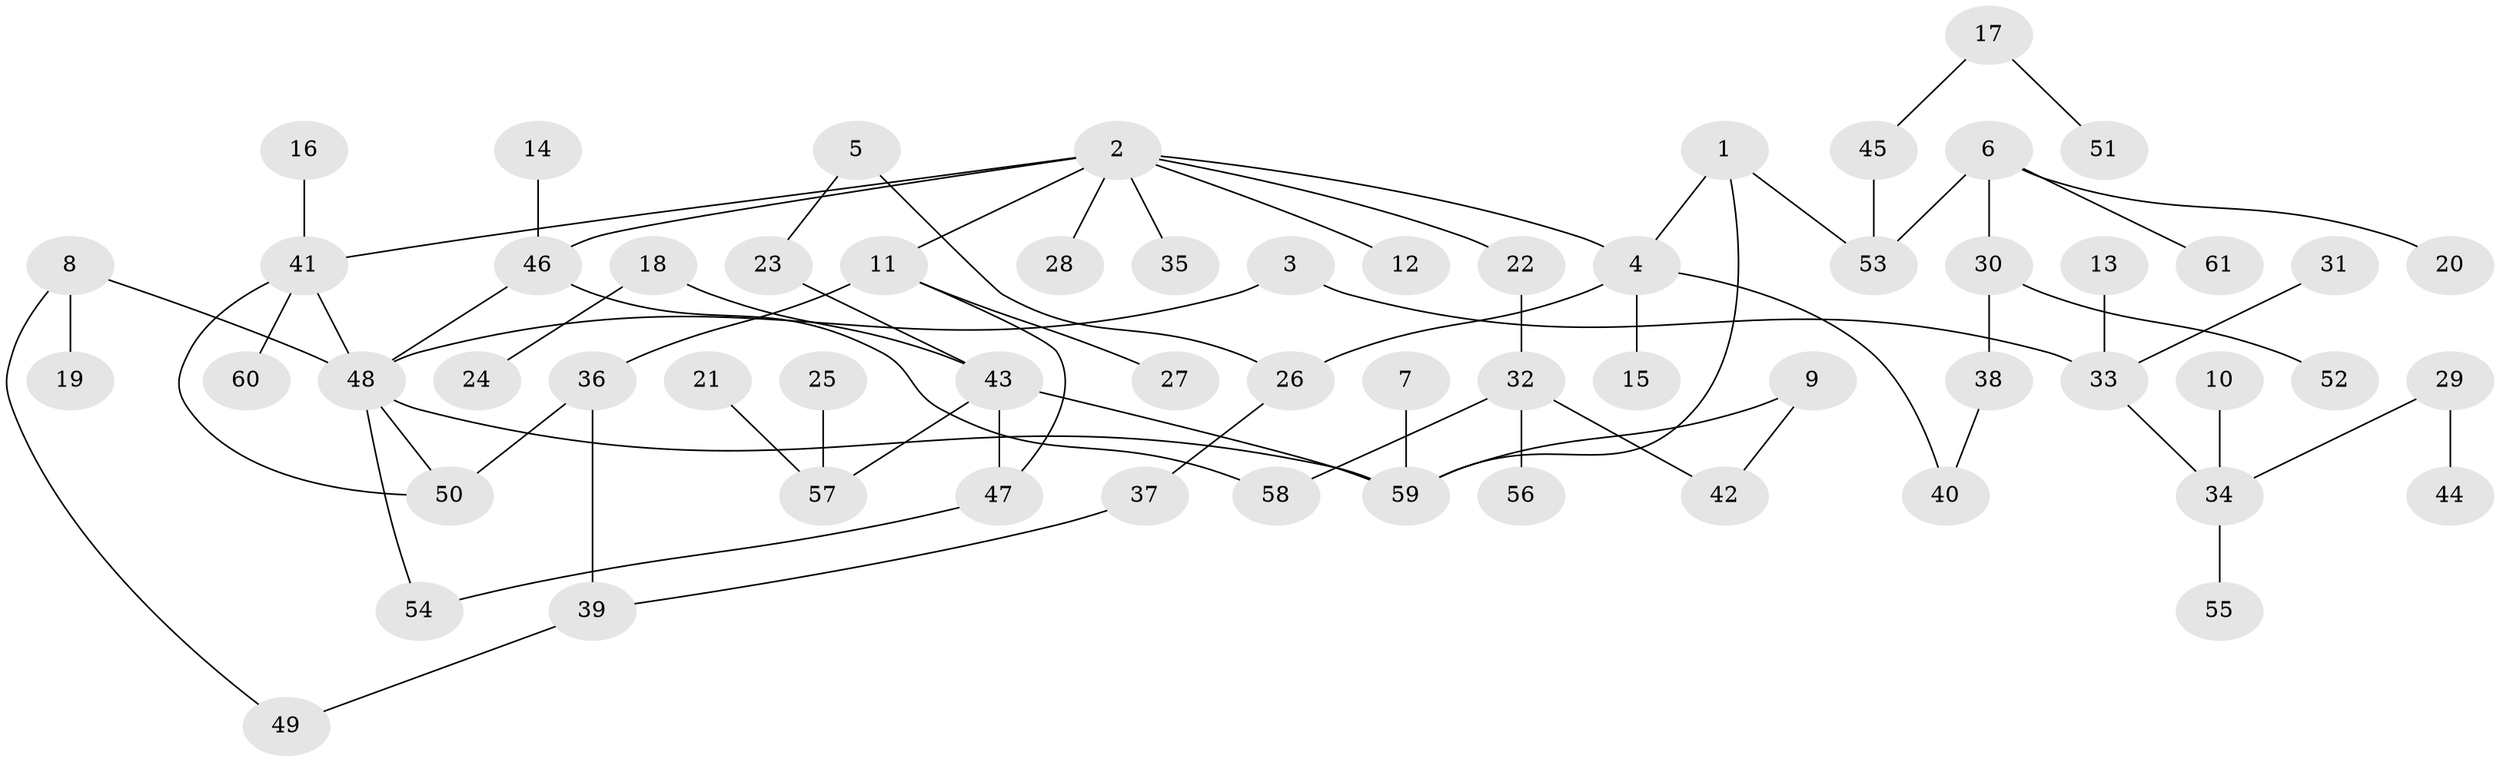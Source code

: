 // original degree distribution, {6: 0.01639344262295082, 3: 0.14754098360655737, 7: 0.00819672131147541, 2: 0.3770491803278688, 4: 0.09836065573770492, 5: 0.02459016393442623, 1: 0.32786885245901637}
// Generated by graph-tools (version 1.1) at 2025/49/03/09/25 03:49:20]
// undirected, 61 vertices, 72 edges
graph export_dot {
graph [start="1"]
  node [color=gray90,style=filled];
  1;
  2;
  3;
  4;
  5;
  6;
  7;
  8;
  9;
  10;
  11;
  12;
  13;
  14;
  15;
  16;
  17;
  18;
  19;
  20;
  21;
  22;
  23;
  24;
  25;
  26;
  27;
  28;
  29;
  30;
  31;
  32;
  33;
  34;
  35;
  36;
  37;
  38;
  39;
  40;
  41;
  42;
  43;
  44;
  45;
  46;
  47;
  48;
  49;
  50;
  51;
  52;
  53;
  54;
  55;
  56;
  57;
  58;
  59;
  60;
  61;
  1 -- 4 [weight=1.0];
  1 -- 53 [weight=1.0];
  1 -- 59 [weight=1.0];
  2 -- 4 [weight=1.0];
  2 -- 11 [weight=1.0];
  2 -- 12 [weight=1.0];
  2 -- 22 [weight=1.0];
  2 -- 28 [weight=1.0];
  2 -- 35 [weight=1.0];
  2 -- 41 [weight=1.0];
  2 -- 46 [weight=1.0];
  3 -- 33 [weight=1.0];
  3 -- 48 [weight=1.0];
  4 -- 15 [weight=2.0];
  4 -- 26 [weight=1.0];
  4 -- 40 [weight=1.0];
  5 -- 23 [weight=1.0];
  5 -- 26 [weight=1.0];
  6 -- 20 [weight=1.0];
  6 -- 30 [weight=1.0];
  6 -- 53 [weight=1.0];
  6 -- 61 [weight=1.0];
  7 -- 59 [weight=1.0];
  8 -- 19 [weight=1.0];
  8 -- 48 [weight=1.0];
  8 -- 49 [weight=1.0];
  9 -- 42 [weight=1.0];
  9 -- 59 [weight=1.0];
  10 -- 34 [weight=1.0];
  11 -- 27 [weight=1.0];
  11 -- 36 [weight=1.0];
  11 -- 47 [weight=1.0];
  13 -- 33 [weight=1.0];
  14 -- 46 [weight=1.0];
  16 -- 41 [weight=1.0];
  17 -- 45 [weight=1.0];
  17 -- 51 [weight=1.0];
  18 -- 24 [weight=1.0];
  18 -- 43 [weight=1.0];
  21 -- 57 [weight=1.0];
  22 -- 32 [weight=1.0];
  23 -- 43 [weight=1.0];
  25 -- 57 [weight=1.0];
  26 -- 37 [weight=1.0];
  29 -- 34 [weight=1.0];
  29 -- 44 [weight=1.0];
  30 -- 38 [weight=1.0];
  30 -- 52 [weight=1.0];
  31 -- 33 [weight=1.0];
  32 -- 42 [weight=1.0];
  32 -- 56 [weight=1.0];
  32 -- 58 [weight=1.0];
  33 -- 34 [weight=1.0];
  34 -- 55 [weight=1.0];
  36 -- 39 [weight=1.0];
  36 -- 50 [weight=1.0];
  37 -- 39 [weight=1.0];
  38 -- 40 [weight=1.0];
  39 -- 49 [weight=1.0];
  41 -- 48 [weight=1.0];
  41 -- 50 [weight=1.0];
  41 -- 60 [weight=1.0];
  43 -- 47 [weight=1.0];
  43 -- 57 [weight=1.0];
  43 -- 59 [weight=1.0];
  45 -- 53 [weight=1.0];
  46 -- 48 [weight=1.0];
  46 -- 58 [weight=1.0];
  47 -- 54 [weight=1.0];
  48 -- 50 [weight=1.0];
  48 -- 54 [weight=1.0];
  48 -- 59 [weight=1.0];
}
